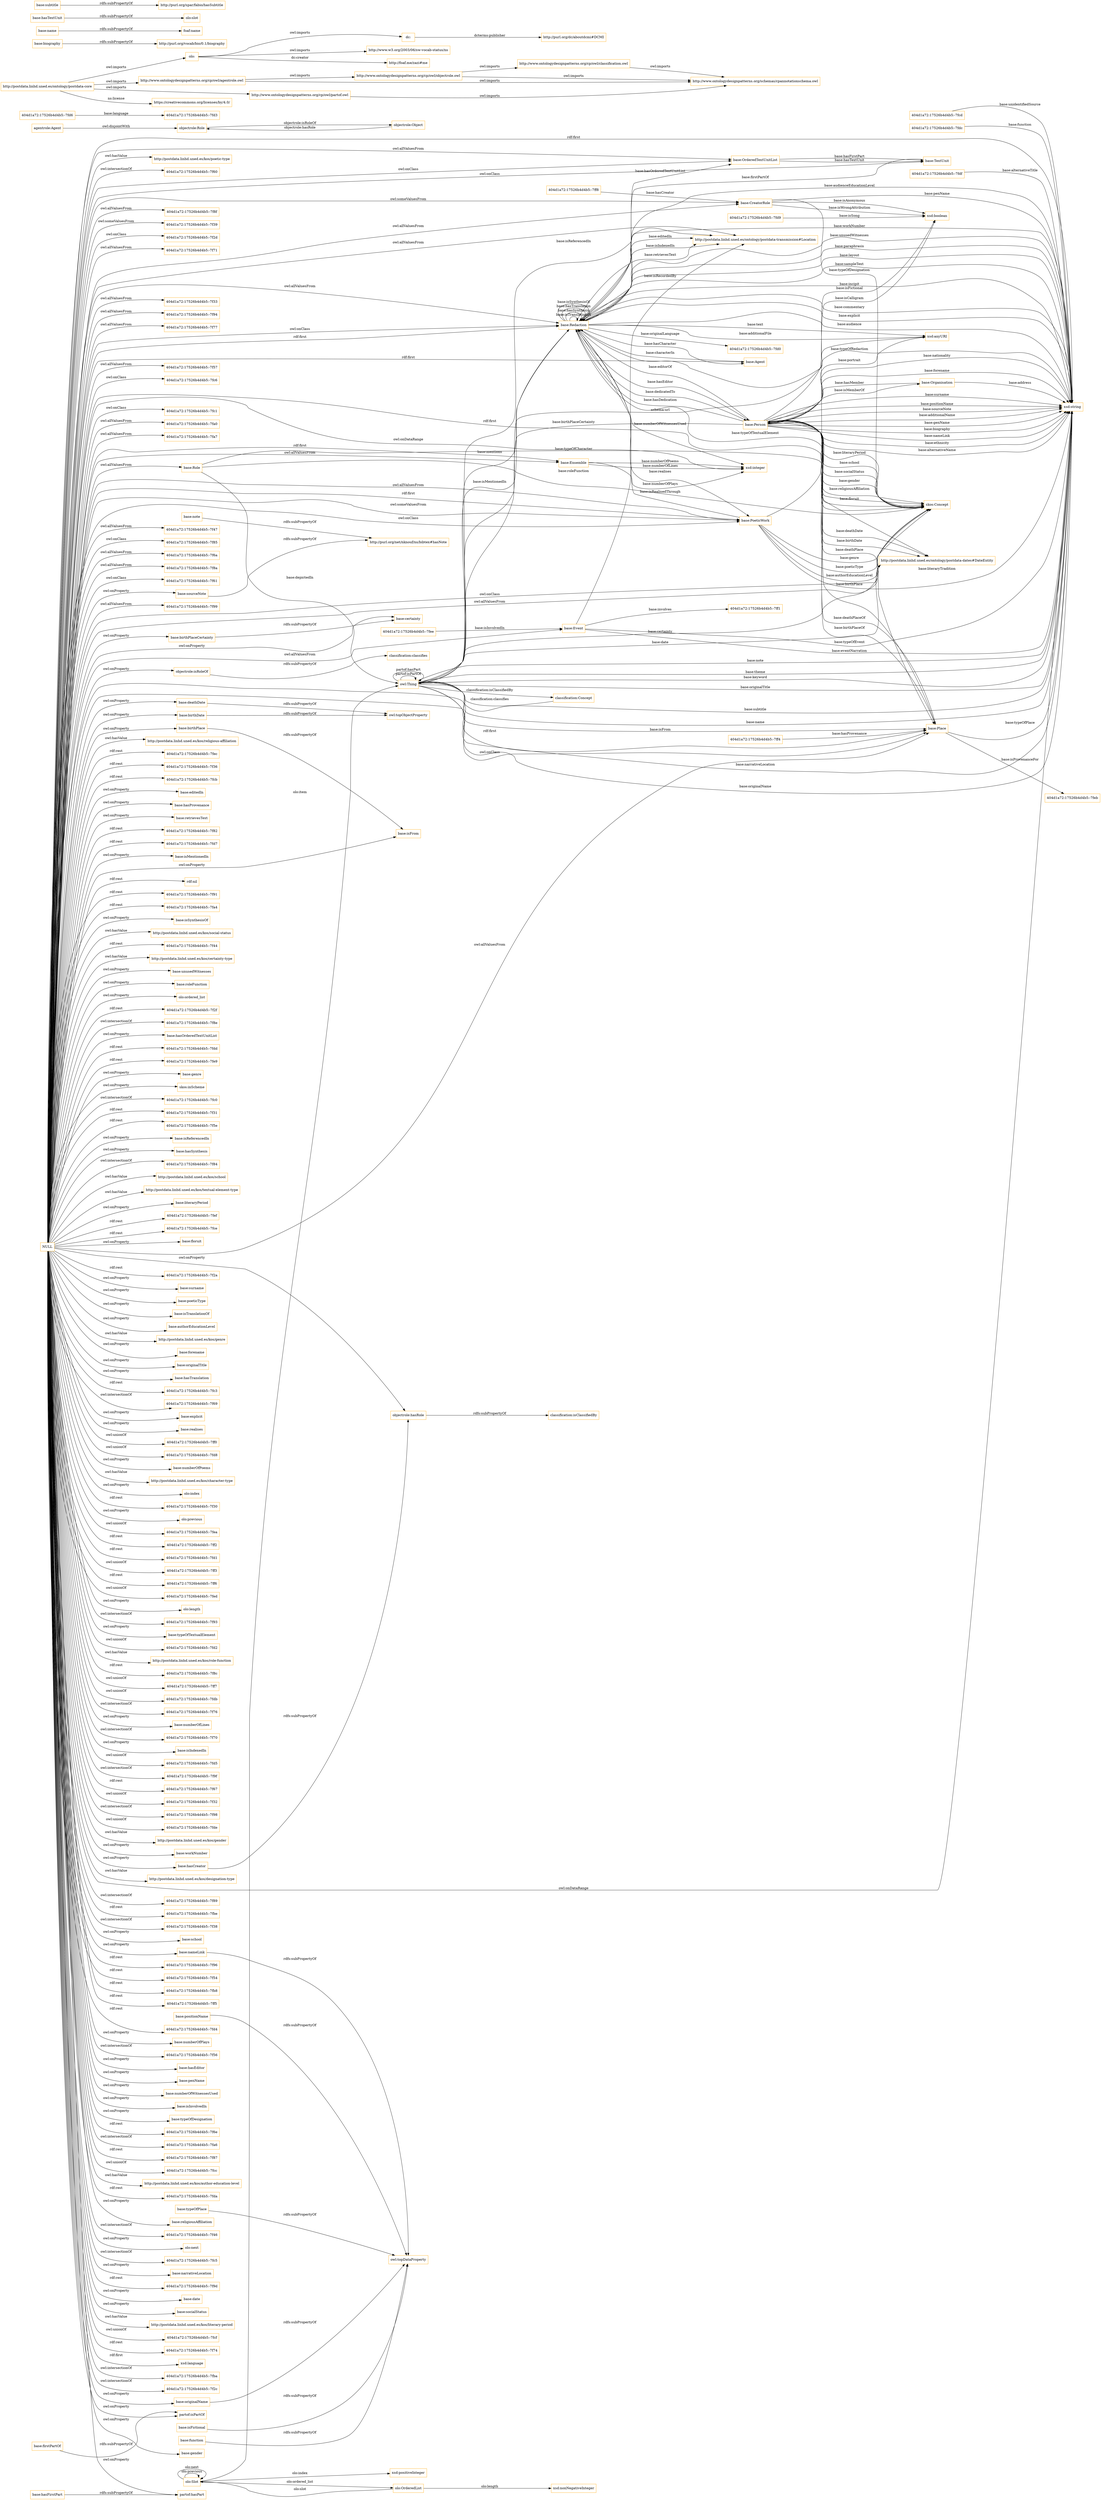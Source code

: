 digraph ar2dtool_diagram { 
rankdir=LR;
size="1501"
node [shape = rectangle, color="orange"]; "base:Role" "404d1a72:17526b4d4b5:-7fdf" "404d1a72:17526b4d4b5:-7ff4" "base:OrderedTextUnitList" "404d1a72:17526b4d4b5:-7ff8" "404d1a72:17526b4d4b5:-7f8f" "404d1a72:17526b4d4b5:-7f39" "404d1a72:17526b4d4b5:-7f2d" "agentrole:Agent" "404d1a72:17526b4d4b5:-7f71" "base:Agent" "base:CreatorRole" "base:Person" "404d1a72:17526b4d4b5:-7fcd" "base:Organisation" "404d1a72:17526b4d4b5:-7f33" "404d1a72:17526b4d4b5:-7f94" "404d1a72:17526b4d4b5:-7f77" "base:Redaction" "404d1a72:17526b4d4b5:-7f57" "404d1a72:17526b4d4b5:-7fc6" "base:Ensemble" "404d1a72:17526b4d4b5:-7fdc" "404d1a72:17526b4d4b5:-7ff1" "404d1a72:17526b4d4b5:-7fc1" "404d1a72:17526b4d4b5:-7fd9" "404d1a72:17526b4d4b5:-7fa0" "404d1a72:17526b4d4b5:-7fa7" "base:TextUnit" "skos:Concept" "http://postdata.linhd.uned.es/ontology/postdata-dates#DateEntity" "base:Place" "base:Event" "404d1a72:17526b4d4b5:-7fee" "404d1a72:17526b4d4b5:-7f47" "404d1a72:17526b4d4b5:-7f85" "404d1a72:17526b4d4b5:-7f6a" "404d1a72:17526b4d4b5:-7f8a" "404d1a72:17526b4d4b5:-7f61" "http://postdata.linhd.uned.es/ontology/postdata-transmission#Location" "404d1a72:17526b4d4b5:-7f99" "404d1a72:17526b4d4b5:-7fd6" "base:PoeticWork" "404d1a72:17526b4d4b5:-7feb" "owl:Thing" "objectrole:Role" "objectrole:Object" "olo:Slot" "olo:OrderedList" "classification:Concept" ; /*classes style*/
	"base:deathDate" -> "owl:topObjectProperty" [ label = "rdfs:subPropertyOf" ];
	"http://www.ontologydesignpatterns.org/cp/owl/objectrole.owl" -> "http://www.ontologydesignpatterns.org/cp/owl/classification.owl" [ label = "owl:imports" ];
	"http://www.ontologydesignpatterns.org/cp/owl/objectrole.owl" -> "http://www.ontologydesignpatterns.org/schemas/cpannotationschema.owl" [ label = "owl:imports" ];
	"http://www.ontologydesignpatterns.org/cp/owl/classification.owl" -> "http://www.ontologydesignpatterns.org/schemas/cpannotationschema.owl" [ label = "owl:imports" ];
	"base:firstPartOf" -> "partof:isPartOf" [ label = "rdfs:subPropertyOf" ];
	"agentrole:Agent" -> "objectrole:Role" [ label = "owl:disjointWith" ];
	"dc:" -> "http://purl.org/dc/aboutdcmi#DCMI" [ label = "dcterms:publisher" ];
	"olo:" -> "http://www.w3.org/2003/06/sw-vocab-status/ns" [ label = "owl:imports" ];
	"olo:" -> "dc:" [ label = "owl:imports" ];
	"olo:" -> "http://foaf.me/zazi#me" [ label = "dc:creator" ];
	"base:birthPlaceCertainty" -> "base:certainty" [ label = "rdfs:subPropertyOf" ];
	"base:biography" -> "http://purl.org/vocab/bio/0.1/biography" [ label = "rdfs:subPropertyOf" ];
	"objectrole:isRoleOf" -> "classification:classifies" [ label = "rdfs:subPropertyOf" ];
	"base:nameLink" -> "owl:topDataProperty" [ label = "rdfs:subPropertyOf" ];
	"base:sourceNote" -> "http://purl.org/net/nknouf/ns/bibtex#hasNote" [ label = "rdfs:subPropertyOf" ];
	"base:name" -> "foaf:name" [ label = "rdfs:subPropertyOf" ];
	"base:hasTextUnit" -> "olo:slot" [ label = "rdfs:subPropertyOf" ];
	"NULL" -> "base:birthPlace" [ label = "owl:onProperty" ];
	"NULL" -> "http://postdata.linhd.uned.es/kos/religious-affiliation" [ label = "owl:hasValue" ];
	"NULL" -> "404d1a72:17526b4d4b5:-7fec" [ label = "rdf:rest" ];
	"NULL" -> "base:PoeticWork" [ label = "owl:allValuesFrom" ];
	"NULL" -> "base:CreatorRole" [ label = "owl:someValuesFrom" ];
	"NULL" -> "404d1a72:17526b4d4b5:-7f36" [ label = "rdf:rest" ];
	"NULL" -> "404d1a72:17526b4d4b5:-7fcb" [ label = "rdf:rest" ];
	"NULL" -> "base:editedIn" [ label = "owl:onProperty" ];
	"NULL" -> "base:Place" [ label = "rdf:first" ];
	"NULL" -> "base:hasProvenance" [ label = "owl:onProperty" ];
	"NULL" -> "base:retrievesText" [ label = "owl:onProperty" ];
	"NULL" -> "404d1a72:17526b4d4b5:-7f82" [ label = "rdf:rest" ];
	"NULL" -> "404d1a72:17526b4d4b5:-7f8f" [ label = "owl:allValuesFrom" ];
	"NULL" -> "404d1a72:17526b4d4b5:-7fd7" [ label = "rdf:rest" ];
	"NULL" -> "base:PoeticWork" [ label = "rdf:first" ];
	"NULL" -> "base:isMentionedIn" [ label = "owl:onProperty" ];
	"NULL" -> "base:birthDate" [ label = "owl:onProperty" ];
	"NULL" -> "rdf:nil" [ label = "rdf:rest" ];
	"NULL" -> "404d1a72:17526b4d4b5:-7f91" [ label = "rdf:rest" ];
	"NULL" -> "404d1a72:17526b4d4b5:-7fa4" [ label = "rdf:rest" ];
	"NULL" -> "base:isSynthesisOf" [ label = "owl:onProperty" ];
	"NULL" -> "http://postdata.linhd.uned.es/kos/social-status" [ label = "owl:hasValue" ];
	"NULL" -> "base:birthPlaceCertainty" [ label = "owl:onProperty" ];
	"NULL" -> "404d1a72:17526b4d4b5:-7f44" [ label = "rdf:rest" ];
	"NULL" -> "http://postdata.linhd.uned.es/kos/certainty-type" [ label = "owl:hasValue" ];
	"NULL" -> "404d1a72:17526b4d4b5:-7f8a" [ label = "owl:allValuesFrom" ];
	"NULL" -> "404d1a72:17526b4d4b5:-7f6a" [ label = "owl:allValuesFrom" ];
	"NULL" -> "base:unusedWitnesses" [ label = "owl:onProperty" ];
	"NULL" -> "objectrole:isRoleOf" [ label = "owl:onProperty" ];
	"NULL" -> "base:roleFunction" [ label = "owl:onProperty" ];
	"NULL" -> "partof:isPartOf" [ label = "owl:onProperty" ];
	"NULL" -> "olo:ordered_list" [ label = "owl:onProperty" ];
	"NULL" -> "404d1a72:17526b4d4b5:-7f2f" [ label = "rdf:rest" ];
	"NULL" -> "404d1a72:17526b4d4b5:-7f8e" [ label = "owl:intersectionOf" ];
	"NULL" -> "base:hasOrderedTextUnitList" [ label = "owl:onProperty" ];
	"NULL" -> "404d1a72:17526b4d4b5:-7fdd" [ label = "rdf:rest" ];
	"NULL" -> "404d1a72:17526b4d4b5:-7f99" [ label = "owl:allValuesFrom" ];
	"NULL" -> "base:Role" [ label = "owl:allValuesFrom" ];
	"NULL" -> "404d1a72:17526b4d4b5:-7fe9" [ label = "rdf:rest" ];
	"NULL" -> "base:genre" [ label = "owl:onProperty" ];
	"NULL" -> "skos:inScheme" [ label = "owl:onProperty" ];
	"NULL" -> "base:OrderedTextUnitList" [ label = "owl:allValuesFrom" ];
	"NULL" -> "404d1a72:17526b4d4b5:-7fc0" [ label = "owl:intersectionOf" ];
	"NULL" -> "404d1a72:17526b4d4b5:-7f31" [ label = "rdf:rest" ];
	"NULL" -> "base:CreatorRole" [ label = "owl:allValuesFrom" ];
	"NULL" -> "http://postdata.linhd.uned.es/ontology/postdata-dates#DateEntity" [ label = "owl:onClass" ];
	"NULL" -> "404d1a72:17526b4d4b5:-7f5e" [ label = "rdf:rest" ];
	"NULL" -> "base:Ensemble" [ label = "owl:allValuesFrom" ];
	"NULL" -> "base:isReferencedIn" [ label = "owl:onProperty" ];
	"NULL" -> "404d1a72:17526b4d4b5:-7f94" [ label = "owl:allValuesFrom" ];
	"NULL" -> "base:hasSynthesis" [ label = "owl:onProperty" ];
	"NULL" -> "404d1a72:17526b4d4b5:-7f84" [ label = "owl:intersectionOf" ];
	"NULL" -> "base:Agent" [ label = "rdf:first" ];
	"NULL" -> "http://postdata.linhd.uned.es/kos/school" [ label = "owl:hasValue" ];
	"NULL" -> "skos:Concept" [ label = "rdf:first" ];
	"NULL" -> "http://postdata.linhd.uned.es/kos/textual-element-type" [ label = "owl:hasValue" ];
	"NULL" -> "base:literaryPeriod" [ label = "owl:onProperty" ];
	"NULL" -> "404d1a72:17526b4d4b5:-7fef" [ label = "rdf:rest" ];
	"NULL" -> "404d1a72:17526b4d4b5:-7fce" [ label = "rdf:rest" ];
	"NULL" -> "base:floruit" [ label = "owl:onProperty" ];
	"NULL" -> "404d1a72:17526b4d4b5:-7f77" [ label = "owl:allValuesFrom" ];
	"NULL" -> "xsd:string" [ label = "owl:onDataRange" ];
	"NULL" -> "404d1a72:17526b4d4b5:-7f2a" [ label = "rdf:rest" ];
	"NULL" -> "base:surname" [ label = "owl:onProperty" ];
	"NULL" -> "base:poeticType" [ label = "owl:onProperty" ];
	"NULL" -> "base:isTranslationOf" [ label = "owl:onProperty" ];
	"NULL" -> "base:authorEducationLevel" [ label = "owl:onProperty" ];
	"NULL" -> "http://postdata.linhd.uned.es/kos/genre" [ label = "owl:hasValue" ];
	"NULL" -> "base:forename" [ label = "owl:onProperty" ];
	"NULL" -> "404d1a72:17526b4d4b5:-7fc1" [ label = "owl:onClass" ];
	"NULL" -> "base:originalTitle" [ label = "owl:onProperty" ];
	"NULL" -> "base:hasTranslation" [ label = "owl:onProperty" ];
	"NULL" -> "base:Redaction" [ label = "owl:allValuesFrom" ];
	"NULL" -> "404d1a72:17526b4d4b5:-7fc3" [ label = "rdf:rest" ];
	"NULL" -> "404d1a72:17526b4d4b5:-7f69" [ label = "owl:intersectionOf" ];
	"NULL" -> "base:explicit" [ label = "owl:onProperty" ];
	"NULL" -> "base:realises" [ label = "owl:onProperty" ];
	"NULL" -> "404d1a72:17526b4d4b5:-7ff0" [ label = "owl:unionOf" ];
	"NULL" -> "404d1a72:17526b4d4b5:-7fd8" [ label = "owl:unionOf" ];
	"NULL" -> "base:numberOfPoems" [ label = "owl:onProperty" ];
	"NULL" -> "base:PoeticWork" [ label = "owl:someValuesFrom" ];
	"NULL" -> "http://postdata.linhd.uned.es/kos/character-type" [ label = "owl:hasValue" ];
	"NULL" -> "404d1a72:17526b4d4b5:-7f71" [ label = "owl:allValuesFrom" ];
	"NULL" -> "olo:index" [ label = "owl:onProperty" ];
	"NULL" -> "404d1a72:17526b4d4b5:-7f30" [ label = "rdf:rest" ];
	"NULL" -> "olo:previous" [ label = "owl:onProperty" ];
	"NULL" -> "404d1a72:17526b4d4b5:-7fea" [ label = "owl:unionOf" ];
	"NULL" -> "404d1a72:17526b4d4b5:-7ff2" [ label = "rdf:rest" ];
	"NULL" -> "404d1a72:17526b4d4b5:-7fd1" [ label = "rdf:rest" ];
	"NULL" -> "404d1a72:17526b4d4b5:-7f33" [ label = "owl:allValuesFrom" ];
	"NULL" -> "404d1a72:17526b4d4b5:-7ff3" [ label = "owl:unionOf" ];
	"NULL" -> "base:PoeticWork" [ label = "owl:onClass" ];
	"NULL" -> "404d1a72:17526b4d4b5:-7ff6" [ label = "rdf:rest" ];
	"NULL" -> "xsd:string" [ label = "rdf:first" ];
	"NULL" -> "404d1a72:17526b4d4b5:-7fed" [ label = "owl:unionOf" ];
	"NULL" -> "olo:length" [ label = "owl:onProperty" ];
	"NULL" -> "404d1a72:17526b4d4b5:-7f93" [ label = "owl:intersectionOf" ];
	"NULL" -> "base:typeOfTextualElement" [ label = "owl:onProperty" ];
	"NULL" -> "404d1a72:17526b4d4b5:-7fd2" [ label = "owl:unionOf" ];
	"NULL" -> "http://postdata.linhd.uned.es/kos/role-function" [ label = "owl:hasValue" ];
	"NULL" -> "404d1a72:17526b4d4b5:-7f8c" [ label = "rdf:rest" ];
	"NULL" -> "404d1a72:17526b4d4b5:-7ff7" [ label = "owl:unionOf" ];
	"NULL" -> "404d1a72:17526b4d4b5:-7f57" [ label = "owl:allValuesFrom" ];
	"NULL" -> "404d1a72:17526b4d4b5:-7f47" [ label = "owl:allValuesFrom" ];
	"NULL" -> "404d1a72:17526b4d4b5:-7fdb" [ label = "owl:unionOf" ];
	"NULL" -> "404d1a72:17526b4d4b5:-7f76" [ label = "owl:intersectionOf" ];
	"NULL" -> "base:numberOfLines" [ label = "owl:onProperty" ];
	"NULL" -> "404d1a72:17526b4d4b5:-7f39" [ label = "owl:someValuesFrom" ];
	"NULL" -> "404d1a72:17526b4d4b5:-7f70" [ label = "owl:intersectionOf" ];
	"NULL" -> "base:isIndexedIn" [ label = "owl:onProperty" ];
	"NULL" -> "404d1a72:17526b4d4b5:-7fd5" [ label = "owl:unionOf" ];
	"NULL" -> "404d1a72:17526b4d4b5:-7f9f" [ label = "owl:intersectionOf" ];
	"NULL" -> "404d1a72:17526b4d4b5:-7f67" [ label = "rdf:rest" ];
	"NULL" -> "404d1a72:17526b4d4b5:-7fa0" [ label = "owl:allValuesFrom" ];
	"NULL" -> "404d1a72:17526b4d4b5:-7f32" [ label = "owl:unionOf" ];
	"NULL" -> "404d1a72:17526b4d4b5:-7f98" [ label = "owl:intersectionOf" ];
	"NULL" -> "404d1a72:17526b4d4b5:-7fde" [ label = "owl:unionOf" ];
	"NULL" -> "http://postdata.linhd.uned.es/kos/gender" [ label = "owl:hasValue" ];
	"NULL" -> "base:workNumber" [ label = "owl:onProperty" ];
	"NULL" -> "base:hasCreator" [ label = "owl:onProperty" ];
	"NULL" -> "http://postdata.linhd.uned.es/kos/designation-type" [ label = "owl:hasValue" ];
	"NULL" -> "base:deathDate" [ label = "owl:onProperty" ];
	"NULL" -> "base:isFrom" [ label = "owl:onProperty" ];
	"NULL" -> "404d1a72:17526b4d4b5:-7f89" [ label = "owl:intersectionOf" ];
	"NULL" -> "404d1a72:17526b4d4b5:-7fbe" [ label = "rdf:rest" ];
	"NULL" -> "404d1a72:17526b4d4b5:-7f38" [ label = "owl:intersectionOf" ];
	"NULL" -> "base:Redaction" [ label = "owl:onClass" ];
	"NULL" -> "base:school" [ label = "owl:onProperty" ];
	"NULL" -> "404d1a72:17526b4d4b5:-7f96" [ label = "rdf:rest" ];
	"NULL" -> "xsd:integer" [ label = "owl:onDataRange" ];
	"NULL" -> "404d1a72:17526b4d4b5:-7f54" [ label = "rdf:rest" ];
	"NULL" -> "404d1a72:17526b4d4b5:-7f2d" [ label = "owl:onClass" ];
	"NULL" -> "404d1a72:17526b4d4b5:-7fb8" [ label = "rdf:rest" ];
	"NULL" -> "404d1a72:17526b4d4b5:-7ff5" [ label = "rdf:rest" ];
	"NULL" -> "404d1a72:17526b4d4b5:-7fd4" [ label = "rdf:rest" ];
	"NULL" -> "objectrole:hasRole" [ label = "owl:onProperty" ];
	"NULL" -> "partof:hasPart" [ label = "owl:onProperty" ];
	"NULL" -> "base:Place" [ label = "owl:onClass" ];
	"NULL" -> "base:numberOfPlays" [ label = "owl:onProperty" ];
	"NULL" -> "404d1a72:17526b4d4b5:-7f56" [ label = "owl:intersectionOf" ];
	"NULL" -> "base:hasEditor" [ label = "owl:onProperty" ];
	"NULL" -> "base:penName" [ label = "owl:onProperty" ];
	"NULL" -> "base:nameLink" [ label = "owl:onProperty" ];
	"NULL" -> "base:Ensemble" [ label = "rdf:first" ];
	"NULL" -> "base:numberOfWitnessesUsed" [ label = "owl:onProperty" ];
	"NULL" -> "base:isInvolvedIn" [ label = "owl:onProperty" ];
	"NULL" -> "base:typeOfDesignation" [ label = "owl:onProperty" ];
	"NULL" -> "404d1a72:17526b4d4b5:-7f6e" [ label = "rdf:rest" ];
	"NULL" -> "http://postdata.linhd.uned.es/ontology/postdata-transmission#Location" [ label = "owl:allValuesFrom" ];
	"NULL" -> "base:Redaction" [ label = "rdf:first" ];
	"NULL" -> "404d1a72:17526b4d4b5:-7fa6" [ label = "owl:intersectionOf" ];
	"NULL" -> "404d1a72:17526b4d4b5:-7f87" [ label = "rdf:rest" ];
	"NULL" -> "404d1a72:17526b4d4b5:-7fcc" [ label = "owl:unionOf" ];
	"NULL" -> "404d1a72:17526b4d4b5:-7f85" [ label = "owl:onClass" ];
	"NULL" -> "http://postdata.linhd.uned.es/kos/author-education-level" [ label = "owl:hasValue" ];
	"NULL" -> "404d1a72:17526b4d4b5:-7fda" [ label = "rdf:rest" ];
	"NULL" -> "base:originalName" [ label = "owl:onProperty" ];
	"NULL" -> "base:religiousAffiliation" [ label = "owl:onProperty" ];
	"NULL" -> "404d1a72:17526b4d4b5:-7f46" [ label = "owl:intersectionOf" ];
	"NULL" -> "olo:next" [ label = "owl:onProperty" ];
	"NULL" -> "404d1a72:17526b4d4b5:-7fc5" [ label = "owl:intersectionOf" ];
	"NULL" -> "base:sourceNote" [ label = "owl:onProperty" ];
	"NULL" -> "base:narrativeLocation" [ label = "owl:onProperty" ];
	"NULL" -> "404d1a72:17526b4d4b5:-7f9d" [ label = "rdf:rest" ];
	"NULL" -> "base:certainty" [ label = "owl:onProperty" ];
	"NULL" -> "base:date" [ label = "owl:onProperty" ];
	"NULL" -> "404d1a72:17526b4d4b5:-7fc6" [ label = "owl:onClass" ];
	"NULL" -> "base:socialStatus" [ label = "owl:onProperty" ];
	"NULL" -> "base:Place" [ label = "owl:allValuesFrom" ];
	"NULL" -> "base:TextUnit" [ label = "owl:onClass" ];
	"NULL" -> "404d1a72:17526b4d4b5:-7f61" [ label = "owl:onClass" ];
	"NULL" -> "http://postdata.linhd.uned.es/kos/literary-period" [ label = "owl:hasValue" ];
	"NULL" -> "http://postdata.linhd.uned.es/ontology/postdata-dates#DateEntity" [ label = "owl:allValuesFrom" ];
	"NULL" -> "404d1a72:17526b4d4b5:-7fcf" [ label = "owl:unionOf" ];
	"NULL" -> "404d1a72:17526b4d4b5:-7f74" [ label = "rdf:rest" ];
	"NULL" -> "404d1a72:17526b4d4b5:-7fa7" [ label = "owl:allValuesFrom" ];
	"NULL" -> "xsd:language" [ label = "rdf:first" ];
	"NULL" -> "404d1a72:17526b4d4b5:-7fba" [ label = "owl:intersectionOf" ];
	"NULL" -> "404d1a72:17526b4d4b5:-7f2c" [ label = "owl:intersectionOf" ];
	"NULL" -> "base:OrderedTextUnitList" [ label = "owl:onClass" ];
	"NULL" -> "base:gender" [ label = "owl:onProperty" ];
	"NULL" -> "http://postdata.linhd.uned.es/kos/poetic-type" [ label = "owl:hasValue" ];
	"NULL" -> "base:Event" [ label = "owl:allValuesFrom" ];
	"NULL" -> "404d1a72:17526b4d4b5:-7f60" [ label = "owl:intersectionOf" ];
	"base:hasFirstPart" -> "partof:hasPart" [ label = "rdfs:subPropertyOf" ];
	"base:hasCreator" -> "objectrole:hasRole" [ label = "rdfs:subPropertyOf" ];
	"base:birthPlace" -> "base:isFrom" [ label = "rdfs:subPropertyOf" ];
	"http://www.ontologydesignpatterns.org/cp/owl/agentrole.owl" -> "http://www.ontologydesignpatterns.org/cp/owl/objectrole.owl" [ label = "owl:imports" ];
	"http://www.ontologydesignpatterns.org/cp/owl/agentrole.owl" -> "http://www.ontologydesignpatterns.org/schemas/cpannotationschema.owl" [ label = "owl:imports" ];
	"base:isFictional" -> "owl:topDataProperty" [ label = "rdfs:subPropertyOf" ];
	"base:subtitle" -> "http://purl.org/spar/fabio/hasSubtitle" [ label = "rdfs:subPropertyOf" ];
	"base:function" -> "owl:topDataProperty" [ label = "rdfs:subPropertyOf" ];
	"base:originalName" -> "owl:topDataProperty" [ label = "rdfs:subPropertyOf" ];
	"http://www.ontologydesignpatterns.org/cp/owl/partof.owl" -> "http://www.ontologydesignpatterns.org/schemas/cpannotationschema.owl" [ label = "owl:imports" ];
	"http://postdata.linhd.uned.es/ontology/postdata-core" -> "https://creativecommons.org/licenses/by/4.0/" [ label = "ns:license" ];
	"http://postdata.linhd.uned.es/ontology/postdata-core" -> "http://www.ontologydesignpatterns.org/cp/owl/partof.owl" [ label = "owl:imports" ];
	"http://postdata.linhd.uned.es/ontology/postdata-core" -> "http://www.ontologydesignpatterns.org/cp/owl/agentrole.owl" [ label = "owl:imports" ];
	"http://postdata.linhd.uned.es/ontology/postdata-core" -> "olo:" [ label = "owl:imports" ];
	"base:note" -> "http://purl.org/net/nknouf/ns/bibtex#hasNote" [ label = "rdfs:subPropertyOf" ];
	"base:birthDate" -> "owl:topObjectProperty" [ label = "rdfs:subPropertyOf" ];
	"base:positionName" -> "owl:topDataProperty" [ label = "rdfs:subPropertyOf" ];
	"objectrole:hasRole" -> "classification:isClassifiedBy" [ label = "rdfs:subPropertyOf" ];
	"base:typeOfPlace" -> "owl:topDataProperty" [ label = "rdfs:subPropertyOf" ];
	"base:Redaction" -> "owl:Thing" [ label = "base:mentions" ];
	"base:Person" -> "xsd:boolean" [ label = "base:isFictional" ];
	"owl:Thing" -> "xsd:string" [ label = "base:narrativeLocation" ];
	"base:CreatorRole" -> "xsd:string" [ label = "base:penName" ];
	"base:Person" -> "base:Place" [ label = "base:deathPlace" ];
	"base:Ensemble" -> "xsd:integer" [ label = "base:numberOfLines" ];
	"base:Redaction" -> "xsd:string" [ label = "base:audienceEducationLevel" ];
	"base:Event" -> "xsd:string" [ label = "base:eventNarration" ];
	"base:Redaction" -> "xsd:string" [ label = "base:workNumber" ];
	"owl:Thing" -> "xsd:string" [ label = "base:originalName" ];
	"base:OrderedTextUnitList" -> "base:TextUnit" [ label = "base:hasTextUnit" ];
	"base:Redaction" -> "base:Person" [ label = "base:hasEditor" ];
	"olo:Slot" -> "olo:Slot" [ label = "olo:previous" ];
	"base:Redaction" -> "xsd:string" [ label = "base:unusedWitnesses" ];
	"base:Place" -> "base:Person" [ label = "base:deathPlaceOf" ];
	"base:Person" -> "http://postdata.linhd.uned.es/ontology/postdata-dates#DateEntity" [ label = "base:floruit" ];
	"base:Person" -> "xsd:string" [ label = "base:surname" ];
	"base:Person" -> "xsd:string" [ label = "base:positionName" ];
	"classification:Concept" -> "owl:Thing" [ label = "classification:classifies" ];
	"404d1a72:17526b4d4b5:-7ff8" -> "base:CreatorRole" [ label = "base:hasCreator" ];
	"base:Redaction" -> "xsd:string" [ label = "base:paraphrasis" ];
	"base:Person" -> "base:Redaction" [ label = "base:hasDedication" ];
	"base:Event" -> "xsd:string" [ label = "base:typeOfEvent" ];
	"base:Person" -> "http://postdata.linhd.uned.es/ontology/postdata-dates#DateEntity" [ label = "base:deathDate" ];
	"base:Person" -> "base:Place" [ label = "base:birthPlace" ];
	"base:Event" -> "http://postdata.linhd.uned.es/ontology/postdata-transmission#Location" [ label = "base:isRecordedBy" ];
	"base:CreatorRole" -> "xsd:boolean" [ label = "base:isAnonymous" ];
	"base:Redaction" -> "base:Agent" [ label = "base:hasCharacter" ];
	"base:Redaction" -> "xsd:anyURI" [ label = "base:text" ];
	"base:Redaction" -> "xsd:anyURI" [ label = "base:additionalFile" ];
	"base:Person" -> "base:Organisation" [ label = "base:isMemberOf" ];
	"base:Redaction" -> "xsd:string" [ label = "base:layout" ];
	"base:PoeticWork" -> "xsd:boolean" [ label = "base:isCalligram" ];
	"olo:Slot" -> "olo:OrderedList" [ label = "olo:ordered_list" ];
	"base:Redaction" -> "http://postdata.linhd.uned.es/ontology/postdata-transmission#Location" [ label = "base:editedIn" ];
	"base:Redaction" -> "skos:Concept" [ label = "base:typeOfTextualElement" ];
	"olo:OrderedList" -> "xsd:nonNegativeInteger" [ label = "olo:length" ];
	"404d1a72:17526b4d4b5:-7fee" -> "base:Event" [ label = "base:isInvolvedIn" ];
	"base:PoeticWork" -> "base:Redaction" [ label = "base:isRealisedThrough" ];
	"base:Redaction" -> "base:PoeticWork" [ label = "base:realises" ];
	"base:Person" -> "skos:Concept" [ label = "base:religiousAffiliation" ];
	"base:Person" -> "xsd:string" [ label = "base:sourceNote" ];
	"base:Redaction" -> "xsd:string" [ label = "base:sampleText" ];
	"base:Redaction" -> "xsd:string" [ label = "base:incipit" ];
	"base:Person" -> "http://postdata.linhd.uned.es/ontology/postdata-dates#DateEntity" [ label = "base:birthDate" ];
	"base:Person" -> "owl:Thing" [ label = "base:birthPlaceCertainty" ];
	"base:Person" -> "skos:Concept" [ label = "base:literaryPeriod" ];
	"base:Person" -> "xsd:string" [ label = "base:additionalName" ];
	"base:Person" -> "xsd:string" [ label = "base:genName" ];
	"base:Person" -> "base:Redaction" [ label = "base:editorOf" ];
	"base:CreatorRole" -> "skos:Concept" [ label = "base:typeOfDesignation" ];
	"base:Person" -> "xsd:string" [ label = "base:biography" ];
	"base:Redaction" -> "base:Redaction" [ label = "base:isTranslationOf" ];
	"owl:Thing" -> "skos:Concept" [ label = "base:certainty" ];
	"base:Redaction" -> "base:Redaction" [ label = "base:hasSynthesis" ];
	"olo:OrderedList" -> "olo:Slot" [ label = "olo:slot" ];
	"base:Person" -> "skos:Concept" [ label = "base:school" ];
	"olo:Slot" -> "olo:Slot" [ label = "olo:next" ];
	"owl:Thing" -> "xsd:anyURI" [ label = "schema:url" ];
	"owl:Thing" -> "http://postdata.linhd.uned.es/ontology/postdata-transmission#Location" [ label = "base:isReferencedIn" ];
	"base:PoeticWork" -> "xsd:string" [ label = "base:literaryTradition" ];
	"owl:Thing" -> "xsd:string" [ label = "base:note" ];
	"404d1a72:17526b4d4b5:-7fcd" -> "xsd:string" [ label = "base:unidentifiedSource" ];
	"owl:Thing" -> "xsd:string" [ label = "base:theme" ];
	"base:Event" -> "404d1a72:17526b4d4b5:-7ff1" [ label = "base:involves" ];
	"base:Role" -> "skos:Concept" [ label = "base:roleFunction" ];
	"base:PoeticWork" -> "skos:Concept" [ label = "base:poeticType" ];
	"olo:Slot" -> "owl:Thing" [ label = "olo:item" ];
	"base:Place" -> "xsd:string" [ label = "base:typeOfPlace" ];
	"404d1a72:17526b4d4b5:-7fd9" -> "xsd:boolean" [ label = "base:isSong" ];
	"base:Person" -> "xsd:string" [ label = "base:nameLink" ];
	"base:Ensemble" -> "xsd:integer" [ label = "base:numberOfPlays" ];
	"base:Place" -> "base:Person" [ label = "base:birthPlaceOf" ];
	"base:Redaction" -> "http://postdata.linhd.uned.es/ontology/postdata-transmission#Location" [ label = "base:isIndexedIn" ];
	"base:Person" -> "xsd:string" [ label = "base:ethnicity" ];
	"owl:Thing" -> "xsd:string" [ label = "base:keyword" ];
	"base:Redaction" -> "xsd:string" [ label = "base:commentary" ];
	"base:Redaction" -> "base:OrderedTextUnitList" [ label = "base:hasOrderedTextUnitList" ];
	"owl:Thing" -> "xsd:string" [ label = "base:originalTitle" ];
	"base:Person" -> "skos:Concept" [ label = "base:socialStatus" ];
	"owl:Thing" -> "classification:Concept" [ label = "classification:isClassifiedBy" ];
	"owl:Thing" -> "owl:Thing" [ label = "partof:isPartOf" ];
	"olo:Slot" -> "xsd:positiveInteger" [ label = "olo:index" ];
	"404d1a72:17526b4d4b5:-7fdc" -> "xsd:string" [ label = "base:function" ];
	"base:PoeticWork" -> "skos:Concept" [ label = "base:authorEducationLevel" ];
	"owl:Thing" -> "base:Place" [ label = "base:isFrom" ];
	"base:Redaction" -> "base:Redaction" [ label = "base:hasTranslation" ];
	"base:CreatorRole" -> "xsd:boolean" [ label = "base:isWrongAttribution" ];
	"owl:Thing" -> "http://postdata.linhd.uned.es/ontology/postdata-dates#DateEntity" [ label = "base:date" ];
	"base:TextUnit" -> "base:Redaction" [ label = "base:firstPartOf" ];
	"base:Person" -> "xsd:string" [ label = "base:alternativeName" ];
	"objectrole:Object" -> "objectrole:Role" [ label = "objectrole:hasRole" ];
	"404d1a72:17526b4d4b5:-7ff4" -> "base:Place" [ label = "base:hasProvenance" ];
	"base:Person" -> "xsd:string" [ label = "base:nationality" ];
	"owl:Thing" -> "base:Redaction" [ label = "base:isMentionedIn" ];
	"base:OrderedTextUnitList" -> "base:TextUnit" [ label = "base:hasFirstPart" ];
	"base:Person" -> "xsd:anyURI" [ label = "base:portrait" ];
	"404d1a72:17526b4d4b5:-7fdf" -> "xsd:string" [ label = "base:alternativeTitle" ];
	"base:Organisation" -> "xsd:string" [ label = "base:address" ];
	"base:Role" -> "skos:Concept" [ label = "base:typeOfCharacter" ];
	"base:Organisation" -> "base:Person" [ label = "base:hasMember" ];
	"base:Place" -> "404d1a72:17526b4d4b5:-7feb" [ label = "base:isProvenanceFor" ];
	"base:Redaction" -> "xsd:string" [ label = "base:explicit" ];
	"owl:Thing" -> "xsd:string" [ label = "base:subtitle" ];
	"base:Redaction" -> "http://postdata.linhd.uned.es/ontology/postdata-transmission#Location" [ label = "base:retrievesText" ];
	"base:Person" -> "skos:Concept" [ label = "base:gender" ];
	"base:PoeticWork" -> "skos:Concept" [ label = "base:genre" ];
	"owl:Thing" -> "xsd:string" [ label = "base:name" ];
	"base:Redaction" -> "base:Person" [ label = "base:dedicatedTo" ];
	"base:Person" -> "xsd:string" [ label = "base:forename" ];
	"base:Redaction" -> "xsd:string" [ label = "base:audience" ];
	"base:Ensemble" -> "xsd:integer" [ label = "base:numberOfPoems" ];
	"base:Redaction" -> "xsd:string" [ label = "base:typeOfRedaction" ];
	"base:Redaction" -> "xsd:integer" [ label = "base:numberOfWitnessesUsed" ];
	"base:Redaction" -> "404d1a72:17526b4d4b5:-7fd0" [ label = "base:originalLanguage" ];
	"owl:Thing" -> "owl:Thing" [ label = "partof:hasPart" ];
	"base:Role" -> "owl:Thing" [ label = "base:depictedIn" ];
	"base:Agent" -> "base:Redaction" [ label = "base:characterIn" ];
	"404d1a72:17526b4d4b5:-7fd6" -> "404d1a72:17526b4d4b5:-7fd3" [ label = "base:language" ];
	"objectrole:Role" -> "objectrole:Object" [ label = "objectrole:isRoleOf" ];
	"base:Redaction" -> "base:Redaction" [ label = "base:isSynthesisOf" ];

}
